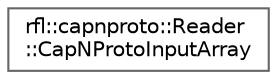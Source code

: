 digraph "类继承关系图"
{
 // LATEX_PDF_SIZE
  bgcolor="transparent";
  edge [fontname=Helvetica,fontsize=10,labelfontname=Helvetica,labelfontsize=10];
  node [fontname=Helvetica,fontsize=10,shape=box,height=0.2,width=0.4];
  rankdir="LR";
  Node0 [id="Node000000",label="rfl::capnproto::Reader\l::CapNProtoInputArray",height=0.2,width=0.4,color="grey40", fillcolor="white", style="filled",URL="$structrfl_1_1capnproto_1_1_reader_1_1_cap_n_proto_input_array.html",tooltip=" "];
}
